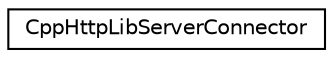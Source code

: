digraph "Graphical Class Hierarchy"
{
  edge [fontname="Helvetica",fontsize="10",labelfontname="Helvetica",labelfontsize="10"];
  node [fontname="Helvetica",fontsize="10",shape=record];
  rankdir="LR";
  Node0 [label="CppHttpLibServerConnector",height=0.2,width=0.4,color="black", fillcolor="white", style="filled",URL="$classCppHttpLibServerConnector.html"];
}
